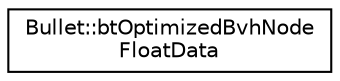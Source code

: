 digraph "Graphical Class Hierarchy"
{
  edge [fontname="Helvetica",fontsize="10",labelfontname="Helvetica",labelfontsize="10"];
  node [fontname="Helvetica",fontsize="10",shape=record];
  rankdir="LR";
  Node1 [label="Bullet::btOptimizedBvhNode\lFloatData",height=0.2,width=0.4,color="black", fillcolor="white", style="filled",URL="$class_bullet_1_1bt_optimized_bvh_node_float_data.html"];
}
